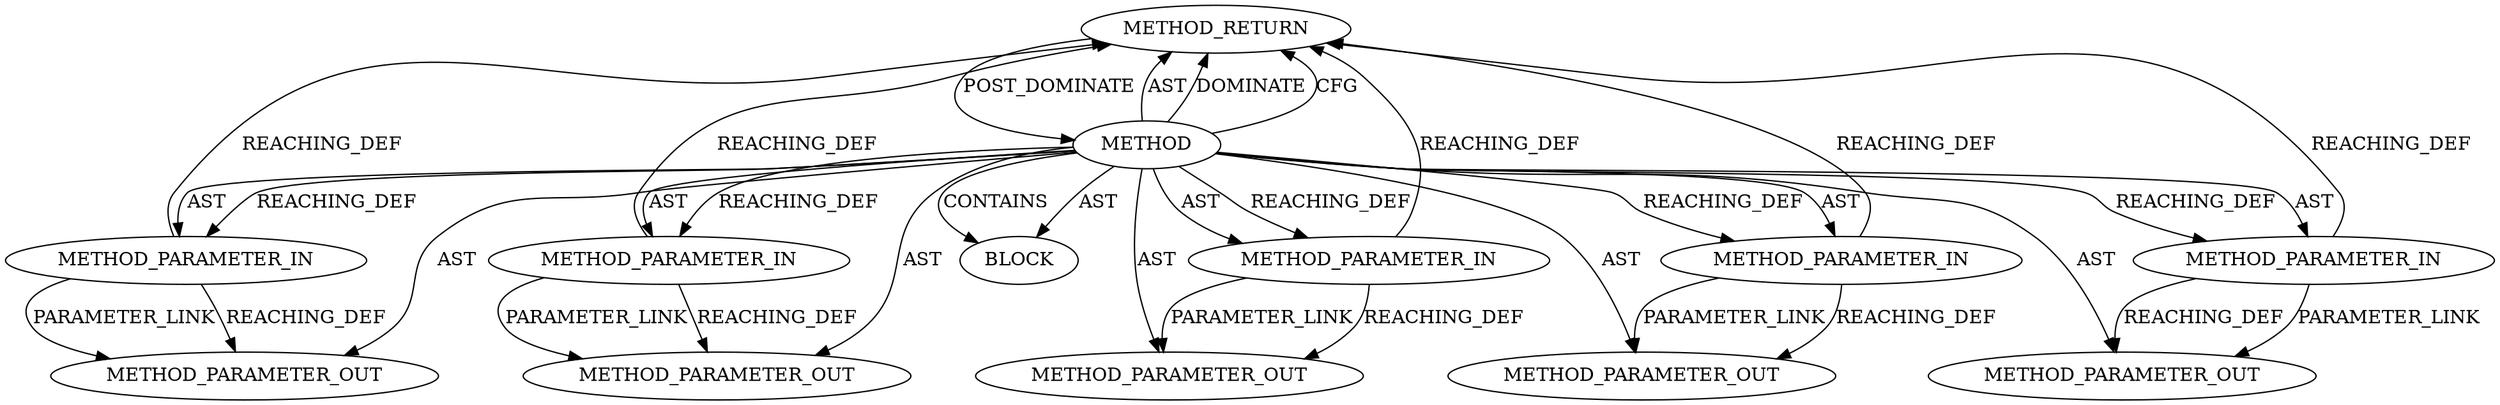 digraph {
  12110 [label=METHOD_RETURN ORDER=2 CODE="RET" TYPE_FULL_NAME="ANY" EVALUATION_STRATEGY="BY_VALUE"]
  12104 [label=METHOD_PARAMETER_IN ORDER=1 CODE="p1" IS_VARIADIC=false TYPE_FULL_NAME="ANY" EVALUATION_STRATEGY="BY_VALUE" INDEX=1 NAME="p1"]
  12108 [label=METHOD_PARAMETER_IN ORDER=5 CODE="p5" IS_VARIADIC=false TYPE_FULL_NAME="ANY" EVALUATION_STRATEGY="BY_VALUE" INDEX=5 NAME="p5"]
  12103 [label=METHOD AST_PARENT_TYPE="NAMESPACE_BLOCK" AST_PARENT_FULL_NAME="<global>" ORDER=0 CODE="<empty>" FULL_NAME="iov_iter_bvec" IS_EXTERNAL=true FILENAME="<empty>" SIGNATURE="" NAME="iov_iter_bvec"]
  13301 [label=METHOD_PARAMETER_OUT ORDER=5 CODE="p5" IS_VARIADIC=false TYPE_FULL_NAME="ANY" EVALUATION_STRATEGY="BY_VALUE" INDEX=5 NAME="p5"]
  12109 [label=BLOCK ORDER=1 ARGUMENT_INDEX=1 CODE="<empty>" TYPE_FULL_NAME="ANY"]
  12106 [label=METHOD_PARAMETER_IN ORDER=3 CODE="p3" IS_VARIADIC=false TYPE_FULL_NAME="ANY" EVALUATION_STRATEGY="BY_VALUE" INDEX=3 NAME="p3"]
  13298 [label=METHOD_PARAMETER_OUT ORDER=2 CODE="p2" IS_VARIADIC=false TYPE_FULL_NAME="ANY" EVALUATION_STRATEGY="BY_VALUE" INDEX=2 NAME="p2"]
  13297 [label=METHOD_PARAMETER_OUT ORDER=1 CODE="p1" IS_VARIADIC=false TYPE_FULL_NAME="ANY" EVALUATION_STRATEGY="BY_VALUE" INDEX=1 NAME="p1"]
  12107 [label=METHOD_PARAMETER_IN ORDER=4 CODE="p4" IS_VARIADIC=false TYPE_FULL_NAME="ANY" EVALUATION_STRATEGY="BY_VALUE" INDEX=4 NAME="p4"]
  13300 [label=METHOD_PARAMETER_OUT ORDER=4 CODE="p4" IS_VARIADIC=false TYPE_FULL_NAME="ANY" EVALUATION_STRATEGY="BY_VALUE" INDEX=4 NAME="p4"]
  13299 [label=METHOD_PARAMETER_OUT ORDER=3 CODE="p3" IS_VARIADIC=false TYPE_FULL_NAME="ANY" EVALUATION_STRATEGY="BY_VALUE" INDEX=3 NAME="p3"]
  12105 [label=METHOD_PARAMETER_IN ORDER=2 CODE="p2" IS_VARIADIC=false TYPE_FULL_NAME="ANY" EVALUATION_STRATEGY="BY_VALUE" INDEX=2 NAME="p2"]
  12103 -> 12110 [label=AST ]
  12103 -> 13298 [label=AST ]
  12103 -> 12104 [label=AST ]
  12103 -> 12108 [label=AST ]
  12106 -> 13299 [label=PARAMETER_LINK ]
  12106 -> 13299 [label=REACHING_DEF VARIABLE="p3"]
  12108 -> 12110 [label=REACHING_DEF VARIABLE="p5"]
  12103 -> 12109 [label=CONTAINS ]
  12103 -> 12105 [label=REACHING_DEF VARIABLE=""]
  12108 -> 13301 [label=PARAMETER_LINK ]
  12103 -> 12109 [label=AST ]
  12103 -> 13300 [label=AST ]
  12103 -> 12107 [label=REACHING_DEF VARIABLE=""]
  12103 -> 12105 [label=AST ]
  12103 -> 12110 [label=DOMINATE ]
  12107 -> 13300 [label=REACHING_DEF VARIABLE="p4"]
  12104 -> 13297 [label=PARAMETER_LINK ]
  12107 -> 13300 [label=PARAMETER_LINK ]
  12104 -> 12110 [label=REACHING_DEF VARIABLE="p1"]
  12103 -> 13301 [label=AST ]
  12107 -> 12110 [label=REACHING_DEF VARIABLE="p4"]
  12103 -> 12108 [label=REACHING_DEF VARIABLE=""]
  12106 -> 12110 [label=REACHING_DEF VARIABLE="p3"]
  12105 -> 13298 [label=PARAMETER_LINK ]
  12105 -> 13298 [label=REACHING_DEF VARIABLE="p2"]
  12108 -> 13301 [label=REACHING_DEF VARIABLE="p5"]
  12105 -> 12110 [label=REACHING_DEF VARIABLE="p2"]
  12104 -> 13297 [label=REACHING_DEF VARIABLE="p1"]
  12103 -> 12110 [label=CFG ]
  12110 -> 12103 [label=POST_DOMINATE ]
  12103 -> 13299 [label=AST ]
  12103 -> 12104 [label=REACHING_DEF VARIABLE=""]
  12103 -> 12107 [label=AST ]
  12103 -> 13297 [label=AST ]
  12103 -> 12106 [label=AST ]
  12103 -> 12106 [label=REACHING_DEF VARIABLE=""]
}

